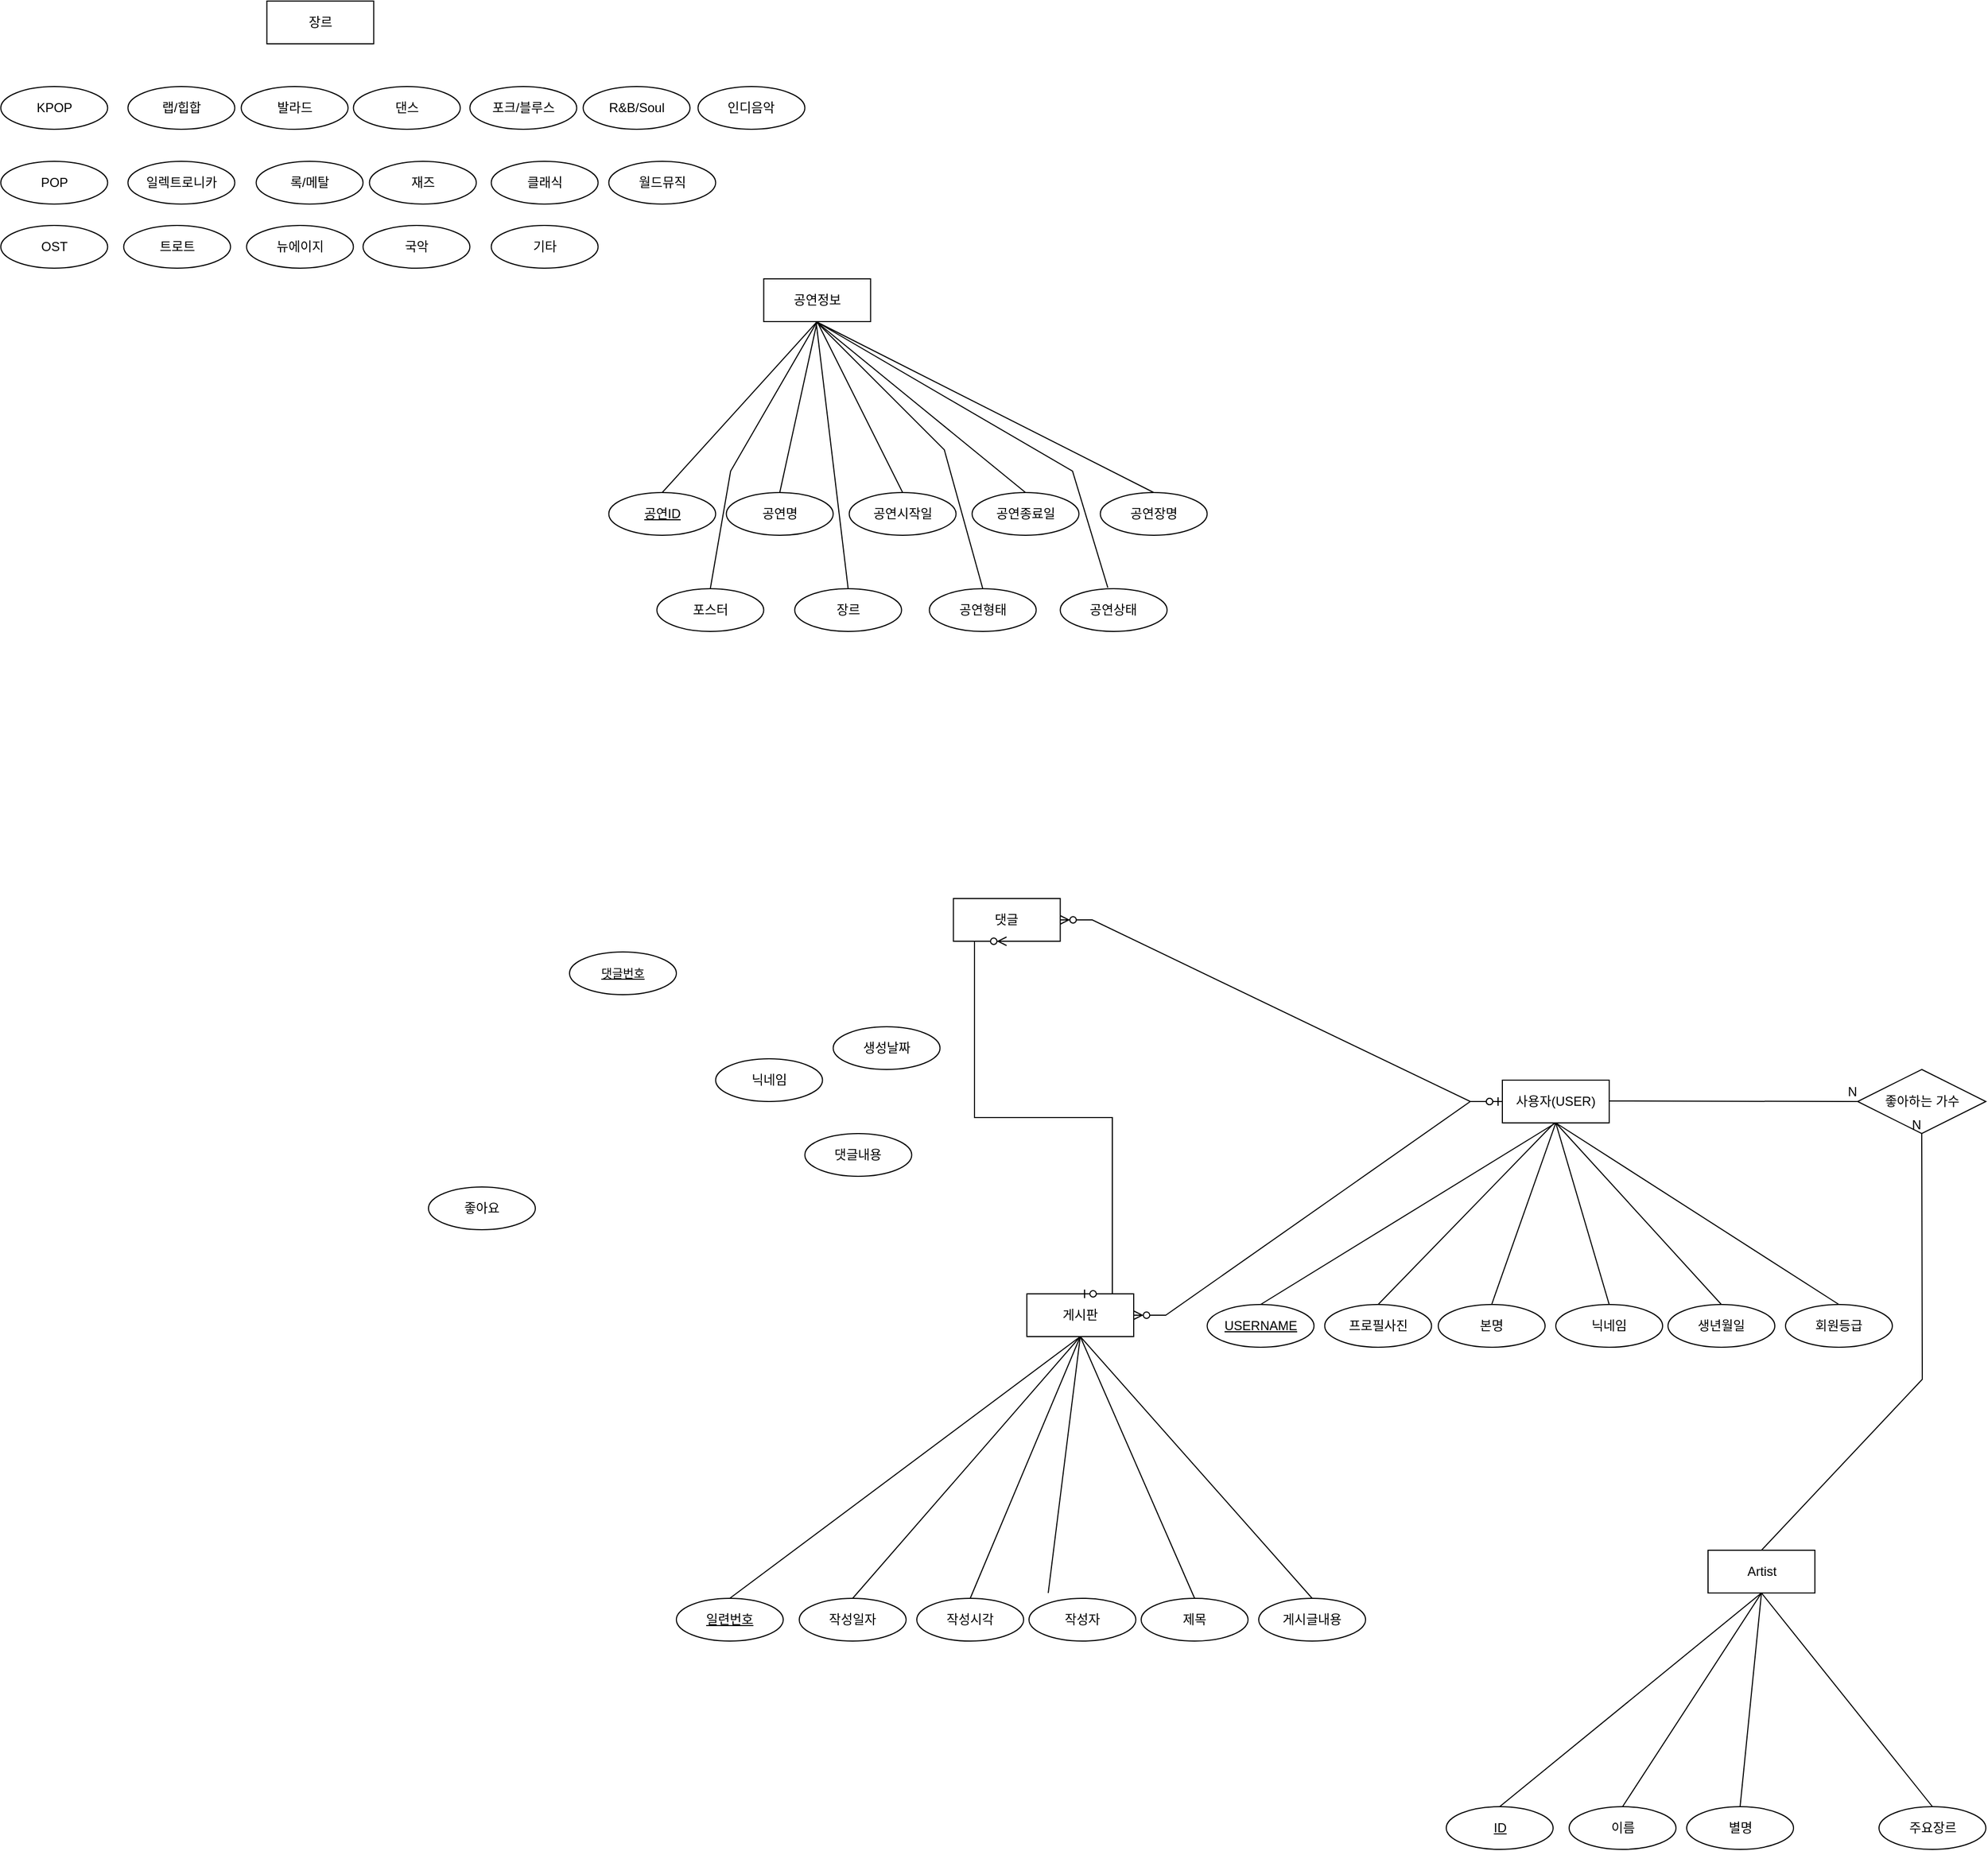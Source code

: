 <mxfile version="20.5.3" type="device"><diagram id="R2lEEEUBdFMjLlhIrx00" name="Page-1"><mxGraphModel dx="700" dy="1634" grid="1" gridSize="10" guides="1" tooltips="1" connect="1" arrows="1" fold="1" page="1" pageScale="1" pageWidth="1100" pageHeight="850" math="0" shadow="0" extFonts="Permanent Marker^https://fonts.googleapis.com/css?family=Permanent+Marker"><root><mxCell id="0"/><mxCell id="1" parent="0"/><mxCell id="w1jcymlrQXuuf4tmeGGP-2" value="일련번호" style="ellipse;whiteSpace=wrap;html=1;align=center;fontStyle=4;" parent="1" vertex="1"><mxGeometry x="672" y="1235" width="100" height="40" as="geometry"/></mxCell><mxCell id="w1jcymlrQXuuf4tmeGGP-3" value="작성일자" style="ellipse;whiteSpace=wrap;html=1;align=center;" parent="1" vertex="1"><mxGeometry x="787" y="1235" width="100" height="40" as="geometry"/></mxCell><mxCell id="w1jcymlrQXuuf4tmeGGP-4" value="작성시각" style="ellipse;whiteSpace=wrap;html=1;align=center;" parent="1" vertex="1"><mxGeometry x="897" y="1235" width="100" height="40" as="geometry"/></mxCell><mxCell id="w1jcymlrQXuuf4tmeGGP-5" value="작성자" style="ellipse;whiteSpace=wrap;html=1;align=center;" parent="1" vertex="1"><mxGeometry x="1002" y="1235" width="100" height="40" as="geometry"/></mxCell><mxCell id="w1jcymlrQXuuf4tmeGGP-6" value="제목" style="ellipse;whiteSpace=wrap;html=1;align=center;" parent="1" vertex="1"><mxGeometry x="1107" y="1235" width="100" height="40" as="geometry"/></mxCell><mxCell id="w1jcymlrQXuuf4tmeGGP-8" value="게시글내용" style="ellipse;whiteSpace=wrap;html=1;align=center;" parent="1" vertex="1"><mxGeometry x="1217" y="1235" width="100" height="40" as="geometry"/></mxCell><mxCell id="w1jcymlrQXuuf4tmeGGP-11" value="게시판" style="whiteSpace=wrap;html=1;align=center;" parent="1" vertex="1"><mxGeometry x="1000" y="950" width="100" height="40" as="geometry"/></mxCell><mxCell id="w1jcymlrQXuuf4tmeGGP-13" value="" style="endArrow=none;html=1;rounded=0;entryX=0.5;entryY=1;entryDx=0;entryDy=0;exitX=0.5;exitY=0;exitDx=0;exitDy=0;" parent="1" source="w1jcymlrQXuuf4tmeGGP-2" target="w1jcymlrQXuuf4tmeGGP-11" edge="1"><mxGeometry width="50" height="50" relative="1" as="geometry"><mxPoint x="940" y="1030" as="sourcePoint"/><mxPoint x="990" y="980" as="targetPoint"/></mxGeometry></mxCell><mxCell id="w1jcymlrQXuuf4tmeGGP-14" value="" style="endArrow=none;html=1;rounded=0;exitX=0.5;exitY=0;exitDx=0;exitDy=0;entryX=0.5;entryY=1;entryDx=0;entryDy=0;" parent="1" source="w1jcymlrQXuuf4tmeGGP-3" target="w1jcymlrQXuuf4tmeGGP-11" edge="1"><mxGeometry width="50" height="50" relative="1" as="geometry"><mxPoint x="895" y="1040" as="sourcePoint"/><mxPoint x="1160" y="980" as="targetPoint"/></mxGeometry></mxCell><mxCell id="w1jcymlrQXuuf4tmeGGP-15" value="" style="endArrow=none;html=1;rounded=0;exitX=0.5;exitY=0;exitDx=0;exitDy=0;entryX=0.5;entryY=1;entryDx=0;entryDy=0;" parent="1" source="w1jcymlrQXuuf4tmeGGP-4" target="w1jcymlrQXuuf4tmeGGP-11" edge="1"><mxGeometry width="50" height="50" relative="1" as="geometry"><mxPoint x="1005" y="1040" as="sourcePoint"/><mxPoint x="1170" y="990" as="targetPoint"/></mxGeometry></mxCell><mxCell id="w1jcymlrQXuuf4tmeGGP-16" value="" style="endArrow=none;html=1;rounded=0;entryX=0.5;entryY=1;entryDx=0;entryDy=0;" parent="1" target="w1jcymlrQXuuf4tmeGGP-11" edge="1"><mxGeometry width="50" height="50" relative="1" as="geometry"><mxPoint x="1020" y="1230" as="sourcePoint"/><mxPoint x="1170" y="990" as="targetPoint"/></mxGeometry></mxCell><mxCell id="w1jcymlrQXuuf4tmeGGP-17" value="" style="endArrow=none;html=1;rounded=0;exitX=0.5;exitY=1;exitDx=0;exitDy=0;entryX=0.5;entryY=0;entryDx=0;entryDy=0;" parent="1" source="w1jcymlrQXuuf4tmeGGP-11" target="w1jcymlrQXuuf4tmeGGP-6" edge="1"><mxGeometry width="50" height="50" relative="1" as="geometry"><mxPoint x="1160" y="980" as="sourcePoint"/><mxPoint x="1270" y="1010" as="targetPoint"/></mxGeometry></mxCell><mxCell id="w1jcymlrQXuuf4tmeGGP-18" value="" style="endArrow=none;html=1;rounded=0;exitX=0.5;exitY=0;exitDx=0;exitDy=0;entryX=0.5;entryY=1;entryDx=0;entryDy=0;" parent="1" source="w1jcymlrQXuuf4tmeGGP-8" target="w1jcymlrQXuuf4tmeGGP-11" edge="1"><mxGeometry width="50" height="50" relative="1" as="geometry"><mxPoint x="1230" y="1040" as="sourcePoint"/><mxPoint x="1170" y="980" as="targetPoint"/></mxGeometry></mxCell><mxCell id="w1jcymlrQXuuf4tmeGGP-19" value="USERNAME" style="ellipse;whiteSpace=wrap;html=1;align=center;fontStyle=4;" parent="1" vertex="1"><mxGeometry x="1168.75" y="960" width="100" height="40" as="geometry"/></mxCell><mxCell id="w1jcymlrQXuuf4tmeGGP-20" value="본명" style="ellipse;whiteSpace=wrap;html=1;align=center;" parent="1" vertex="1"><mxGeometry x="1385" y="960" width="100" height="40" as="geometry"/></mxCell><mxCell id="w1jcymlrQXuuf4tmeGGP-21" value="닉네임" style="ellipse;whiteSpace=wrap;html=1;align=center;" parent="1" vertex="1"><mxGeometry x="1495" y="960" width="100" height="40" as="geometry"/></mxCell><mxCell id="w1jcymlrQXuuf4tmeGGP-22" value="생년월일" style="ellipse;whiteSpace=wrap;html=1;align=center;" parent="1" vertex="1"><mxGeometry x="1600" y="960" width="100" height="40" as="geometry"/></mxCell><mxCell id="w1jcymlrQXuuf4tmeGGP-23" value="회원등급" style="ellipse;whiteSpace=wrap;html=1;align=center;" parent="1" vertex="1"><mxGeometry x="1710" y="960" width="100" height="40" as="geometry"/></mxCell><mxCell id="w1jcymlrQXuuf4tmeGGP-25" value="사용자(USER)" style="whiteSpace=wrap;html=1;align=center;" parent="1" vertex="1"><mxGeometry x="1445" y="750" width="100" height="40" as="geometry"/></mxCell><mxCell id="w1jcymlrQXuuf4tmeGGP-26" value="" style="endArrow=none;html=1;rounded=0;entryX=0.5;entryY=1;entryDx=0;entryDy=0;exitX=0.5;exitY=0;exitDx=0;exitDy=0;" parent="1" source="w1jcymlrQXuuf4tmeGGP-19" target="w1jcymlrQXuuf4tmeGGP-25" edge="1"><mxGeometry width="50" height="50" relative="1" as="geometry"><mxPoint x="1440" y="780" as="sourcePoint"/><mxPoint x="1490" y="730" as="targetPoint"/></mxGeometry></mxCell><mxCell id="w1jcymlrQXuuf4tmeGGP-27" value="" style="endArrow=none;html=1;rounded=0;exitX=0.5;exitY=0;exitDx=0;exitDy=0;entryX=0.5;entryY=1;entryDx=0;entryDy=0;" parent="1" source="w1jcymlrQXuuf4tmeGGP-20" target="w1jcymlrQXuuf4tmeGGP-25" edge="1"><mxGeometry width="50" height="50" relative="1" as="geometry"><mxPoint x="1395" y="790" as="sourcePoint"/><mxPoint x="1660" y="730" as="targetPoint"/></mxGeometry></mxCell><mxCell id="w1jcymlrQXuuf4tmeGGP-28" value="" style="endArrow=none;html=1;rounded=0;exitX=0.5;exitY=0;exitDx=0;exitDy=0;entryX=0.5;entryY=1;entryDx=0;entryDy=0;" parent="1" source="w1jcymlrQXuuf4tmeGGP-21" target="w1jcymlrQXuuf4tmeGGP-25" edge="1"><mxGeometry width="50" height="50" relative="1" as="geometry"><mxPoint x="1505" y="790" as="sourcePoint"/><mxPoint x="1670" y="740" as="targetPoint"/></mxGeometry></mxCell><mxCell id="w1jcymlrQXuuf4tmeGGP-29" value="" style="endArrow=none;html=1;rounded=0;exitX=0.5;exitY=0;exitDx=0;exitDy=0;entryX=0.5;entryY=1;entryDx=0;entryDy=0;" parent="1" source="w1jcymlrQXuuf4tmeGGP-22" target="w1jcymlrQXuuf4tmeGGP-25" edge="1"><mxGeometry width="50" height="50" relative="1" as="geometry"><mxPoint x="1680" y="790" as="sourcePoint"/><mxPoint x="1670" y="740" as="targetPoint"/></mxGeometry></mxCell><mxCell id="w1jcymlrQXuuf4tmeGGP-30" value="" style="endArrow=none;html=1;rounded=0;exitX=0.5;exitY=1;exitDx=0;exitDy=0;entryX=0.5;entryY=0;entryDx=0;entryDy=0;" parent="1" source="w1jcymlrQXuuf4tmeGGP-25" target="w1jcymlrQXuuf4tmeGGP-23" edge="1"><mxGeometry width="50" height="50" relative="1" as="geometry"><mxPoint x="1660" y="730" as="sourcePoint"/><mxPoint x="1855" y="930" as="targetPoint"/></mxGeometry></mxCell><mxCell id="w1jcymlrQXuuf4tmeGGP-32" value="" style="edgeStyle=entityRelationEdgeStyle;fontSize=12;html=1;endArrow=ERzeroToMany;startArrow=ERzeroToOne;rounded=0;exitX=0;exitY=0.5;exitDx=0;exitDy=0;entryX=1;entryY=0.5;entryDx=0;entryDy=0;" parent="1" source="w1jcymlrQXuuf4tmeGGP-25" target="w1jcymlrQXuuf4tmeGGP-11" edge="1"><mxGeometry width="100" height="100" relative="1" as="geometry"><mxPoint x="1320" y="880" as="sourcePoint"/><mxPoint x="1260" y="890" as="targetPoint"/></mxGeometry></mxCell><mxCell id="w1jcymlrQXuuf4tmeGGP-33" value="ID" style="ellipse;whiteSpace=wrap;html=1;align=center;fontStyle=4;" parent="1" vertex="1"><mxGeometry x="1392.5" y="1430" width="100" height="40" as="geometry"/></mxCell><mxCell id="w1jcymlrQXuuf4tmeGGP-34" value="이름" style="ellipse;whiteSpace=wrap;html=1;align=center;" parent="1" vertex="1"><mxGeometry x="1507.5" y="1430" width="100" height="40" as="geometry"/></mxCell><mxCell id="w1jcymlrQXuuf4tmeGGP-35" value="별명" style="ellipse;whiteSpace=wrap;html=1;align=center;" parent="1" vertex="1"><mxGeometry x="1617.5" y="1430" width="100" height="40" as="geometry"/></mxCell><mxCell id="w1jcymlrQXuuf4tmeGGP-36" value="주요장르" style="ellipse;whiteSpace=wrap;html=1;align=center;" parent="1" vertex="1"><mxGeometry x="1797.5" y="1430" width="100" height="40" as="geometry"/></mxCell><mxCell id="w1jcymlrQXuuf4tmeGGP-39" value="Artist" style="whiteSpace=wrap;html=1;align=center;" parent="1" vertex="1"><mxGeometry x="1637.5" y="1190" width="100" height="40" as="geometry"/></mxCell><mxCell id="w1jcymlrQXuuf4tmeGGP-40" value="" style="endArrow=none;html=1;rounded=0;entryX=0.5;entryY=1;entryDx=0;entryDy=0;exitX=0.5;exitY=0;exitDx=0;exitDy=0;" parent="1" source="w1jcymlrQXuuf4tmeGGP-33" target="w1jcymlrQXuuf4tmeGGP-39" edge="1"><mxGeometry width="50" height="50" relative="1" as="geometry"><mxPoint x="1462.5" y="1280" as="sourcePoint"/><mxPoint x="1512.5" y="1230" as="targetPoint"/></mxGeometry></mxCell><mxCell id="w1jcymlrQXuuf4tmeGGP-41" value="" style="endArrow=none;html=1;rounded=0;exitX=0.5;exitY=0;exitDx=0;exitDy=0;entryX=0.5;entryY=1;entryDx=0;entryDy=0;" parent="1" source="w1jcymlrQXuuf4tmeGGP-34" target="w1jcymlrQXuuf4tmeGGP-39" edge="1"><mxGeometry width="50" height="50" relative="1" as="geometry"><mxPoint x="1417.5" y="1290" as="sourcePoint"/><mxPoint x="1682.5" y="1230" as="targetPoint"/></mxGeometry></mxCell><mxCell id="w1jcymlrQXuuf4tmeGGP-42" value="" style="endArrow=none;html=1;rounded=0;exitX=0.5;exitY=0;exitDx=0;exitDy=0;entryX=0.5;entryY=1;entryDx=0;entryDy=0;" parent="1" source="w1jcymlrQXuuf4tmeGGP-35" target="w1jcymlrQXuuf4tmeGGP-39" edge="1"><mxGeometry width="50" height="50" relative="1" as="geometry"><mxPoint x="1527.5" y="1290" as="sourcePoint"/><mxPoint x="1692.5" y="1240" as="targetPoint"/></mxGeometry></mxCell><mxCell id="w1jcymlrQXuuf4tmeGGP-43" value="" style="endArrow=none;html=1;rounded=0;exitX=0.5;exitY=0;exitDx=0;exitDy=0;entryX=0.5;entryY=1;entryDx=0;entryDy=0;" parent="1" source="w1jcymlrQXuuf4tmeGGP-36" target="w1jcymlrQXuuf4tmeGGP-39" edge="1"><mxGeometry width="50" height="50" relative="1" as="geometry"><mxPoint x="1702.5" y="1290" as="sourcePoint"/><mxPoint x="1692.5" y="1240" as="targetPoint"/></mxGeometry></mxCell><mxCell id="w1jcymlrQXuuf4tmeGGP-49" value="좋아하는 가수" style="shape=rhombus;perimeter=rhombusPerimeter;whiteSpace=wrap;html=1;align=center;" parent="1" vertex="1"><mxGeometry x="1777.5" y="740" width="120" height="60" as="geometry"/></mxCell><mxCell id="w1jcymlrQXuuf4tmeGGP-56" value="" style="endArrow=none;html=1;rounded=0;entryX=0;entryY=0.5;entryDx=0;entryDy=0;" parent="1" target="w1jcymlrQXuuf4tmeGGP-49" edge="1"><mxGeometry relative="1" as="geometry"><mxPoint x="1545" y="769.5" as="sourcePoint"/><mxPoint x="1705" y="769.5" as="targetPoint"/></mxGeometry></mxCell><mxCell id="w1jcymlrQXuuf4tmeGGP-57" value="N" style="resizable=0;html=1;align=right;verticalAlign=bottom;" parent="w1jcymlrQXuuf4tmeGGP-56" connectable="0" vertex="1"><mxGeometry x="1" relative="1" as="geometry"/></mxCell><mxCell id="w1jcymlrQXuuf4tmeGGP-58" value="공연정보" style="whiteSpace=wrap;html=1;align=center;" parent="1" vertex="1"><mxGeometry x="753.75" width="100" height="40" as="geometry"/></mxCell><mxCell id="w1jcymlrQXuuf4tmeGGP-59" value="장르" style="whiteSpace=wrap;html=1;align=center;" parent="1" vertex="1"><mxGeometry x="288.75" y="-260" width="100" height="40" as="geometry"/></mxCell><mxCell id="w1jcymlrQXuuf4tmeGGP-60" value="댓글" style="whiteSpace=wrap;html=1;align=center;" parent="1" vertex="1"><mxGeometry x="931.25" y="580" width="100" height="40" as="geometry"/></mxCell><mxCell id="w1jcymlrQXuuf4tmeGGP-65" value="공연명" style="ellipse;whiteSpace=wrap;html=1;align=center;" parent="1" vertex="1"><mxGeometry x="718.75" y="200" width="100" height="40" as="geometry"/></mxCell><mxCell id="w1jcymlrQXuuf4tmeGGP-66" value="공연ID" style="ellipse;whiteSpace=wrap;html=1;align=center;fontStyle=4;" parent="1" vertex="1"><mxGeometry x="608.75" y="200" width="100" height="40" as="geometry"/></mxCell><mxCell id="w1jcymlrQXuuf4tmeGGP-67" value="공연시작일" style="ellipse;whiteSpace=wrap;html=1;align=center;" parent="1" vertex="1"><mxGeometry x="833.75" y="200" width="100" height="40" as="geometry"/></mxCell><mxCell id="w1jcymlrQXuuf4tmeGGP-68" value="공연종료일" style="ellipse;whiteSpace=wrap;html=1;align=center;" parent="1" vertex="1"><mxGeometry x="948.75" y="200" width="100" height="40" as="geometry"/></mxCell><mxCell id="w1jcymlrQXuuf4tmeGGP-69" value="공연장명" style="ellipse;whiteSpace=wrap;html=1;align=center;" parent="1" vertex="1"><mxGeometry x="1068.75" y="200" width="100" height="40" as="geometry"/></mxCell><mxCell id="w1jcymlrQXuuf4tmeGGP-70" value="포스터" style="ellipse;whiteSpace=wrap;html=1;align=center;" parent="1" vertex="1"><mxGeometry x="653.75" y="290" width="100" height="40" as="geometry"/></mxCell><mxCell id="w1jcymlrQXuuf4tmeGGP-71" value="장르" style="ellipse;whiteSpace=wrap;html=1;align=center;" parent="1" vertex="1"><mxGeometry x="782.75" y="290" width="100" height="40" as="geometry"/></mxCell><mxCell id="w1jcymlrQXuuf4tmeGGP-72" value="공연상태" style="ellipse;whiteSpace=wrap;html=1;align=center;" parent="1" vertex="1"><mxGeometry x="1031.25" y="290" width="100" height="40" as="geometry"/></mxCell><mxCell id="w1jcymlrQXuuf4tmeGGP-73" value="랩/힙합" style="ellipse;whiteSpace=wrap;html=1;align=center;" parent="1" vertex="1"><mxGeometry x="158.75" y="-180" width="100" height="40" as="geometry"/></mxCell><mxCell id="w1jcymlrQXuuf4tmeGGP-74" value="공연형태" style="ellipse;whiteSpace=wrap;html=1;align=center;" parent="1" vertex="1"><mxGeometry x="908.75" y="290" width="100" height="40" as="geometry"/></mxCell><mxCell id="w1jcymlrQXuuf4tmeGGP-78" value="" style="endArrow=none;html=1;rounded=0;labelBackgroundColor=default;strokeColor=default;fontFamily=Helvetica;fontSize=11;fontColor=default;shape=connector;entryX=0.5;entryY=1;entryDx=0;entryDy=0;exitX=0.5;exitY=0;exitDx=0;exitDy=0;" parent="1" source="w1jcymlrQXuuf4tmeGGP-66" target="w1jcymlrQXuuf4tmeGGP-58" edge="1"><mxGeometry width="50" height="50" relative="1" as="geometry"><mxPoint x="702.75" y="110" as="sourcePoint"/><mxPoint x="752.75" y="60" as="targetPoint"/></mxGeometry></mxCell><mxCell id="w1jcymlrQXuuf4tmeGGP-79" value="" style="endArrow=none;html=1;rounded=0;labelBackgroundColor=default;strokeColor=default;fontFamily=Helvetica;fontSize=11;fontColor=default;shape=connector;entryX=0.5;entryY=1;entryDx=0;entryDy=0;exitX=0.5;exitY=0;exitDx=0;exitDy=0;" parent="1" source="w1jcymlrQXuuf4tmeGGP-65" target="w1jcymlrQXuuf4tmeGGP-58" edge="1"><mxGeometry width="50" height="50" relative="1" as="geometry"><mxPoint x="668.75" y="210" as="sourcePoint"/><mxPoint x="813.75" y="50" as="targetPoint"/></mxGeometry></mxCell><mxCell id="w1jcymlrQXuuf4tmeGGP-80" value="" style="endArrow=none;html=1;rounded=0;labelBackgroundColor=default;strokeColor=default;fontFamily=Helvetica;fontSize=11;fontColor=default;shape=connector;entryX=0.5;entryY=1;entryDx=0;entryDy=0;exitX=0.5;exitY=0;exitDx=0;exitDy=0;" parent="1" source="w1jcymlrQXuuf4tmeGGP-67" target="w1jcymlrQXuuf4tmeGGP-58" edge="1"><mxGeometry width="50" height="50" relative="1" as="geometry"><mxPoint x="678.75" y="220" as="sourcePoint"/><mxPoint x="823.75" y="60" as="targetPoint"/></mxGeometry></mxCell><mxCell id="w1jcymlrQXuuf4tmeGGP-81" value="" style="endArrow=none;html=1;rounded=0;labelBackgroundColor=default;strokeColor=default;fontFamily=Helvetica;fontSize=11;fontColor=default;shape=connector;exitX=0.5;exitY=0;exitDx=0;exitDy=0;" parent="1" source="w1jcymlrQXuuf4tmeGGP-68" edge="1"><mxGeometry width="50" height="50" relative="1" as="geometry"><mxPoint x="688.75" y="230" as="sourcePoint"/><mxPoint x="802.75" y="40" as="targetPoint"/></mxGeometry></mxCell><mxCell id="w1jcymlrQXuuf4tmeGGP-82" value="" style="endArrow=none;html=1;rounded=0;labelBackgroundColor=default;strokeColor=default;fontFamily=Helvetica;fontSize=11;fontColor=default;shape=connector;exitX=0.5;exitY=0;exitDx=0;exitDy=0;" parent="1" source="w1jcymlrQXuuf4tmeGGP-69" edge="1"><mxGeometry width="50" height="50" relative="1" as="geometry"><mxPoint x="698.75" y="240" as="sourcePoint"/><mxPoint x="802.75" y="40" as="targetPoint"/></mxGeometry></mxCell><mxCell id="w1jcymlrQXuuf4tmeGGP-85" value="" style="endArrow=none;html=1;rounded=0;labelBackgroundColor=default;strokeColor=default;fontFamily=Helvetica;fontSize=11;fontColor=default;shape=connector;entryX=0.5;entryY=1;entryDx=0;entryDy=0;exitX=0.5;exitY=0;exitDx=0;exitDy=0;" parent="1" source="w1jcymlrQXuuf4tmeGGP-70" target="w1jcymlrQXuuf4tmeGGP-58" edge="1"><mxGeometry width="50" height="50" relative="1" as="geometry"><mxPoint x="668.75" y="210" as="sourcePoint"/><mxPoint x="813.75" y="50" as="targetPoint"/><Array as="points"><mxPoint x="722.75" y="180"/></Array></mxGeometry></mxCell><mxCell id="w1jcymlrQXuuf4tmeGGP-86" value="" style="endArrow=none;html=1;rounded=0;labelBackgroundColor=default;strokeColor=default;fontFamily=Helvetica;fontSize=11;fontColor=default;shape=connector;exitX=0.5;exitY=0;exitDx=0;exitDy=0;" parent="1" source="w1jcymlrQXuuf4tmeGGP-71" edge="1"><mxGeometry width="50" height="50" relative="1" as="geometry"><mxPoint x="678.75" y="220" as="sourcePoint"/><mxPoint x="802.75" y="40" as="targetPoint"/></mxGeometry></mxCell><mxCell id="w1jcymlrQXuuf4tmeGGP-87" value="" style="endArrow=none;html=1;rounded=0;labelBackgroundColor=default;strokeColor=default;fontFamily=Helvetica;fontSize=11;fontColor=default;shape=connector;exitX=0.5;exitY=0;exitDx=0;exitDy=0;" parent="1" source="w1jcymlrQXuuf4tmeGGP-74" edge="1"><mxGeometry width="50" height="50" relative="1" as="geometry"><mxPoint x="688.75" y="230" as="sourcePoint"/><mxPoint x="802.75" y="40" as="targetPoint"/><Array as="points"><mxPoint x="922.75" y="160"/></Array></mxGeometry></mxCell><mxCell id="w1jcymlrQXuuf4tmeGGP-88" value="" style="endArrow=none;html=1;rounded=0;labelBackgroundColor=default;strokeColor=default;fontFamily=Helvetica;fontSize=11;fontColor=default;shape=connector;exitX=0.445;exitY=-0.025;exitDx=0;exitDy=0;exitPerimeter=0;" parent="1" source="w1jcymlrQXuuf4tmeGGP-72" edge="1"><mxGeometry width="50" height="50" relative="1" as="geometry"><mxPoint x="698.75" y="240" as="sourcePoint"/><mxPoint x="802.75" y="40" as="targetPoint"/><Array as="points"><mxPoint x="1042.75" y="180"/></Array></mxGeometry></mxCell><mxCell id="w1jcymlrQXuuf4tmeGGP-89" value="발라드" style="ellipse;whiteSpace=wrap;html=1;align=center;" parent="1" vertex="1"><mxGeometry x="264.75" y="-180" width="100" height="40" as="geometry"/></mxCell><mxCell id="w1jcymlrQXuuf4tmeGGP-90" value="R&amp;amp;B/Soul" style="ellipse;whiteSpace=wrap;html=1;align=center;" parent="1" vertex="1"><mxGeometry x="584.75" y="-180" width="100" height="40" as="geometry"/></mxCell><mxCell id="w1jcymlrQXuuf4tmeGGP-91" value="댄스" style="ellipse;whiteSpace=wrap;html=1;align=center;" parent="1" vertex="1"><mxGeometry x="369.75" y="-180" width="100" height="40" as="geometry"/></mxCell><mxCell id="w1jcymlrQXuuf4tmeGGP-92" value="KPOP" style="ellipse;whiteSpace=wrap;html=1;align=center;" parent="1" vertex="1"><mxGeometry x="39.75" y="-180" width="100" height="40" as="geometry"/></mxCell><mxCell id="w1jcymlrQXuuf4tmeGGP-93" value="인디음악" style="ellipse;whiteSpace=wrap;html=1;align=center;" parent="1" vertex="1"><mxGeometry x="692.25" y="-180" width="100" height="40" as="geometry"/></mxCell><mxCell id="w1jcymlrQXuuf4tmeGGP-94" value="록/메탈" style="ellipse;whiteSpace=wrap;html=1;align=center;" parent="1" vertex="1"><mxGeometry x="278.75" y="-110" width="100" height="40" as="geometry"/></mxCell><mxCell id="w1jcymlrQXuuf4tmeGGP-95" value="트로트" style="ellipse;whiteSpace=wrap;html=1;align=center;" parent="1" vertex="1"><mxGeometry x="154.75" y="-50" width="100" height="40" as="geometry"/></mxCell><mxCell id="w1jcymlrQXuuf4tmeGGP-96" value="포크/블루스" style="ellipse;whiteSpace=wrap;html=1;align=center;" parent="1" vertex="1"><mxGeometry x="478.75" y="-180" width="100" height="40" as="geometry"/></mxCell><mxCell id="w1jcymlrQXuuf4tmeGGP-98" value="일렉트로니카" style="ellipse;whiteSpace=wrap;html=1;align=center;" parent="1" vertex="1"><mxGeometry x="158.75" y="-110" width="100" height="40" as="geometry"/></mxCell><mxCell id="w1jcymlrQXuuf4tmeGGP-99" value="POP" style="ellipse;whiteSpace=wrap;html=1;align=center;" parent="1" vertex="1"><mxGeometry x="39.75" y="-110" width="100" height="40" as="geometry"/></mxCell><mxCell id="w1jcymlrQXuuf4tmeGGP-100" value="OST" style="ellipse;whiteSpace=wrap;html=1;align=center;" parent="1" vertex="1"><mxGeometry x="39.75" y="-50" width="100" height="40" as="geometry"/></mxCell><mxCell id="w1jcymlrQXuuf4tmeGGP-101" value="클래식" style="ellipse;whiteSpace=wrap;html=1;align=center;" parent="1" vertex="1"><mxGeometry x="498.75" y="-110" width="100" height="40" as="geometry"/></mxCell><mxCell id="w1jcymlrQXuuf4tmeGGP-102" value="재즈" style="ellipse;whiteSpace=wrap;html=1;align=center;" parent="1" vertex="1"><mxGeometry x="384.75" y="-110" width="100" height="40" as="geometry"/></mxCell><mxCell id="w1jcymlrQXuuf4tmeGGP-103" value="뉴에이지" style="ellipse;whiteSpace=wrap;html=1;align=center;" parent="1" vertex="1"><mxGeometry x="269.75" y="-50" width="100" height="40" as="geometry"/></mxCell><mxCell id="w1jcymlrQXuuf4tmeGGP-104" value="월드뮤직" style="ellipse;whiteSpace=wrap;html=1;align=center;" parent="1" vertex="1"><mxGeometry x="608.75" y="-110" width="100" height="40" as="geometry"/></mxCell><mxCell id="w1jcymlrQXuuf4tmeGGP-105" value="국악" style="ellipse;whiteSpace=wrap;html=1;align=center;" parent="1" vertex="1"><mxGeometry x="378.75" y="-50" width="100" height="40" as="geometry"/></mxCell><mxCell id="w1jcymlrQXuuf4tmeGGP-106" value="기타" style="ellipse;whiteSpace=wrap;html=1;align=center;" parent="1" vertex="1"><mxGeometry x="498.75" y="-50" width="100" height="40" as="geometry"/></mxCell><mxCell id="w1jcymlrQXuuf4tmeGGP-109" value="댓글내용" style="ellipse;whiteSpace=wrap;html=1;align=center;" parent="1" vertex="1"><mxGeometry x="792.25" y="800" width="100" height="40" as="geometry"/></mxCell><mxCell id="w1jcymlrQXuuf4tmeGGP-110" value="생성날짜" style="ellipse;whiteSpace=wrap;html=1;align=center;" parent="1" vertex="1"><mxGeometry x="818.75" y="700" width="100" height="40" as="geometry"/></mxCell><mxCell id="w1jcymlrQXuuf4tmeGGP-111" value="닉네임" style="ellipse;whiteSpace=wrap;html=1;align=center;" parent="1" vertex="1"><mxGeometry x="708.75" y="730" width="100" height="40" as="geometry"/></mxCell><mxCell id="w1jcymlrQXuuf4tmeGGP-112" value="좋아요" style="ellipse;whiteSpace=wrap;html=1;align=center;" parent="1" vertex="1"><mxGeometry x="440" y="850" width="100" height="40" as="geometry"/></mxCell><mxCell id="w1jcymlrQXuuf4tmeGGP-113" value="프로필사진" style="ellipse;whiteSpace=wrap;html=1;align=center;" parent="1" vertex="1"><mxGeometry x="1278.75" y="960" width="100" height="40" as="geometry"/></mxCell><mxCell id="w1jcymlrQXuuf4tmeGGP-115" value="댓글번호" style="ellipse;whiteSpace=wrap;html=1;align=center;fontStyle=4;fontFamily=Helvetica;fontSize=11;fontColor=default;" parent="1" vertex="1"><mxGeometry x="572" y="630" width="100" height="40" as="geometry"/></mxCell><mxCell id="w1jcymlrQXuuf4tmeGGP-116" value="" style="edgeStyle=entityRelationEdgeStyle;fontSize=12;html=1;endArrow=ERzeroToMany;startArrow=ERzeroToOne;rounded=0;exitX=0;exitY=0.5;exitDx=0;exitDy=0;entryX=1;entryY=0.5;entryDx=0;entryDy=0;" parent="1" source="w1jcymlrQXuuf4tmeGGP-25" target="w1jcymlrQXuuf4tmeGGP-60" edge="1"><mxGeometry width="100" height="100" relative="1" as="geometry"><mxPoint x="1334.75" y="1140" as="sourcePoint"/><mxPoint x="1104.75" y="1330" as="targetPoint"/></mxGeometry></mxCell><mxCell id="w1jcymlrQXuuf4tmeGGP-118" value="" style="endArrow=none;html=1;rounded=0;entryX=0.5;entryY=1;entryDx=0;entryDy=0;exitX=0.5;exitY=0;exitDx=0;exitDy=0;" parent="1" source="w1jcymlrQXuuf4tmeGGP-39" target="w1jcymlrQXuuf4tmeGGP-49" edge="1"><mxGeometry relative="1" as="geometry"><mxPoint x="1655" y="990" as="sourcePoint"/><mxPoint x="1887.5" y="990.5" as="targetPoint"/><Array as="points"><mxPoint x="1838" y="1030"/></Array></mxGeometry></mxCell><mxCell id="w1jcymlrQXuuf4tmeGGP-119" value="N" style="resizable=0;html=1;align=right;verticalAlign=bottom;" parent="w1jcymlrQXuuf4tmeGGP-118" connectable="0" vertex="1"><mxGeometry x="1" relative="1" as="geometry"/></mxCell><mxCell id="w1jcymlrQXuuf4tmeGGP-122" value="" style="edgeStyle=entityRelationEdgeStyle;fontSize=12;html=1;endArrow=ERzeroToMany;startArrow=ERzeroToOne;rounded=0;exitX=0.5;exitY=0;exitDx=0;exitDy=0;" parent="1" source="w1jcymlrQXuuf4tmeGGP-11" edge="1"><mxGeometry width="100" height="100" relative="1" as="geometry"><mxPoint x="730" y="1060" as="sourcePoint"/><mxPoint x="981" y="620" as="targetPoint"/></mxGeometry></mxCell><mxCell id="OYF0iivq_8ch01hrOlzZ-1" value="" style="endArrow=none;html=1;rounded=0;exitX=0.5;exitY=0;exitDx=0;exitDy=0;entryX=0.483;entryY=1.01;entryDx=0;entryDy=0;entryPerimeter=0;" edge="1" parent="1" source="w1jcymlrQXuuf4tmeGGP-113" target="w1jcymlrQXuuf4tmeGGP-25"><mxGeometry width="50" height="50" relative="1" as="geometry"><mxPoint x="1220" y="980" as="sourcePoint"/><mxPoint x="1500" y="790" as="targetPoint"/></mxGeometry></mxCell></root></mxGraphModel></diagram></mxfile>